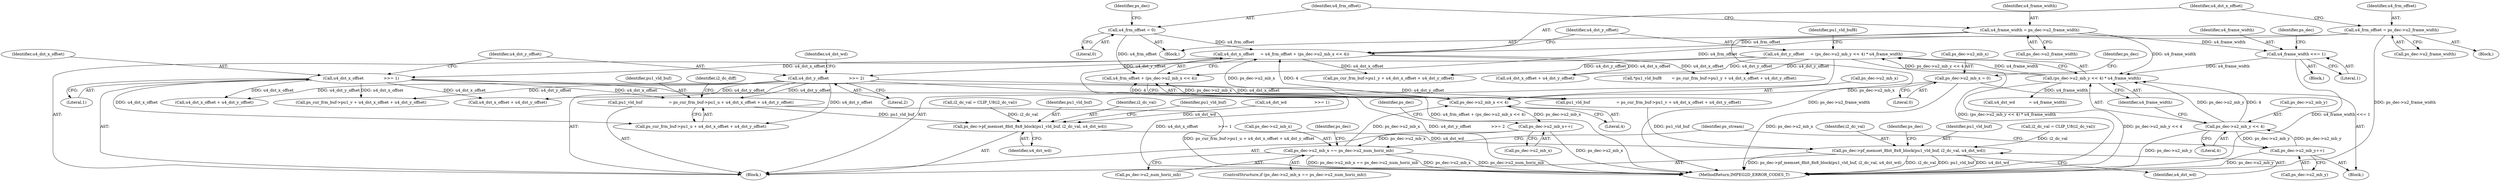 digraph "0_Android_ffab15eb80630dc799eb410855c93525b75233c3_1@integer" {
"1000293" [label="(Call,pu1_vld_buf                     = ps_cur_frm_buf->pu1_u + u4_dst_x_offset + u4_dst_y_offset)"];
"1000284" [label="(Call,u4_dst_x_offset                >>= 1)"];
"1000172" [label="(Call,u4_dst_x_offset     = u4_frm_offset + (ps_dec->u2_mb_x << 4))"];
"1000140" [label="(Call,u4_frm_offset = 0)"];
"1000160" [label="(Call,u4_frm_offset = ps_dec->u2_frame_width)"];
"1000176" [label="(Call,ps_dec->u2_mb_x << 4)"];
"1000400" [label="(Call,ps_dec->u2_mb_x = 0)"];
"1000392" [label="(Call,ps_dec->u2_mb_x == ps_dec->u2_num_horiz_mb)"];
"1000371" [label="(Call,ps_dec->u2_mb_x++)"];
"1000287" [label="(Call,u4_dst_y_offset                >>= 2)"];
"1000182" [label="(Call,u4_dst_y_offset     = (ps_dec->u2_mb_y << 4) * u4_frame_width)"];
"1000184" [label="(Call,(ps_dec->u2_mb_y << 4) * u4_frame_width)"];
"1000185" [label="(Call,ps_dec->u2_mb_y << 4)"];
"1000405" [label="(Call,ps_dec->u2_mb_y++)"];
"1000150" [label="(Call,u4_frame_width <<= 1)"];
"1000134" [label="(Call,u4_frame_width = ps_dec->u2_frame_width)"];
"1000326" [label="(Call,ps_dec->pf_memset_8bit_8x8_block(pu1_vld_buf, i2_dc_val, u4_dst_wd))"];
"1000363" [label="(Call,ps_dec->pf_memset_8bit_8x8_block(pu1_vld_buf, i2_dc_val, u4_dst_wd))"];
"1000189" [label="(Literal,4)"];
"1000193" [label="(Identifier,pu1_vld_buf8)"];
"1000160" [label="(Call,u4_frm_offset = ps_dec->u2_frame_width)"];
"1000173" [label="(Identifier,u4_dst_x_offset)"];
"1000159" [label="(Block,)"];
"1000141" [label="(Identifier,u4_frm_offset)"];
"1000430" [label="(MethodReturn,IMPEG2D_ERROR_CODES_T)"];
"1000185" [label="(Call,ps_dec->u2_mb_y << 4)"];
"1000407" [label="(Identifier,ps_dec)"];
"1000294" [label="(Identifier,pu1_vld_buf)"];
"1000404" [label="(Literal,0)"];
"1000400" [label="(Call,ps_dec->u2_mb_x = 0)"];
"1000180" [label="(Literal,4)"];
"1000363" [label="(Call,ps_dec->pf_memset_8bit_8x8_block(pu1_vld_buf, i2_dc_val, u4_dst_wd))"];
"1000402" [label="(Identifier,ps_dec)"];
"1000322" [label="(Call,i2_dc_val = CLIP_U8(i2_dc_val))"];
"1000192" [label="(Call,*pu1_vld_buf8        = ps_cur_frm_buf->pu1_y + u4_dst_x_offset + u4_dst_y_offset)"];
"1000194" [label="(Call,ps_cur_frm_buf->pu1_y + u4_dst_x_offset + u4_dst_y_offset)"];
"1000399" [label="(Block,)"];
"1000136" [label="(Call,ps_dec->u2_frame_width)"];
"1000295" [label="(Call,ps_cur_frm_buf->pu1_u + u4_dst_x_offset + u4_dst_y_offset)"];
"1000151" [label="(Identifier,u4_frame_width)"];
"1000326" [label="(Call,ps_dec->pf_memset_8bit_8x8_block(pu1_vld_buf, i2_dc_val, u4_dst_wd))"];
"1000177" [label="(Call,ps_dec->u2_mb_x)"];
"1000327" [label="(Identifier,pu1_vld_buf)"];
"1000365" [label="(Identifier,i2_dc_val)"];
"1000336" [label="(Call,u4_dst_x_offset + u4_dst_y_offset)"];
"1000366" [label="(Identifier,u4_dst_wd)"];
"1000396" [label="(Call,ps_dec->u2_num_horiz_mb)"];
"1000372" [label="(Call,ps_dec->u2_mb_x)"];
"1000393" [label="(Call,ps_dec->u2_mb_x)"];
"1000152" [label="(Literal,1)"];
"1000410" [label="(Identifier,ps_stream)"];
"1000174" [label="(Call,u4_frm_offset + (ps_dec->u2_mb_x << 4))"];
"1000162" [label="(Call,ps_dec->u2_frame_width)"];
"1000202" [label="(Call,u4_dst_wd           = u4_frame_width)"];
"1000406" [label="(Call,ps_dec->u2_mb_y)"];
"1000369" [label="(Identifier,ps_dec)"];
"1000328" [label="(Identifier,i2_dc_val)"];
"1000331" [label="(Identifier,pu1_vld_buf)"];
"1000364" [label="(Identifier,pu1_vld_buf)"];
"1000142" [label="(Literal,0)"];
"1000287" [label="(Call,u4_dst_y_offset                >>= 2)"];
"1000176" [label="(Call,ps_dec->u2_mb_x << 4)"];
"1000401" [label="(Call,ps_dec->u2_mb_x)"];
"1000379" [label="(Identifier,ps_dec)"];
"1000190" [label="(Identifier,u4_frame_width)"];
"1000149" [label="(Block,)"];
"1000289" [label="(Literal,2)"];
"1000371" [label="(Call,ps_dec->u2_mb_x++)"];
"1000332" [label="(Call,ps_cur_frm_buf->pu1_v + u4_dst_x_offset + u4_dst_y_offset)"];
"1000150" [label="(Call,u4_frame_width <<= 1)"];
"1000359" [label="(Call,i2_dc_val = CLIP_U8(i2_dc_val))"];
"1000299" [label="(Call,u4_dst_x_offset + u4_dst_y_offset)"];
"1000286" [label="(Literal,1)"];
"1000146" [label="(Identifier,ps_dec)"];
"1000115" [label="(Block,)"];
"1000290" [label="(Call,u4_dst_wd                      >>= 1)"];
"1000172" [label="(Call,u4_dst_x_offset     = u4_frm_offset + (ps_dec->u2_mb_x << 4))"];
"1000288" [label="(Identifier,u4_dst_y_offset)"];
"1000329" [label="(Identifier,u4_dst_wd)"];
"1000156" [label="(Identifier,ps_dec)"];
"1000182" [label="(Call,u4_dst_y_offset     = (ps_dec->u2_mb_y << 4) * u4_frame_width)"];
"1000284" [label="(Call,u4_dst_x_offset                >>= 1)"];
"1000134" [label="(Call,u4_frame_width = ps_dec->u2_frame_width)"];
"1000293" [label="(Call,pu1_vld_buf                     = ps_cur_frm_buf->pu1_u + u4_dst_x_offset + u4_dst_y_offset)"];
"1000291" [label="(Identifier,u4_dst_wd)"];
"1000166" [label="(Block,)"];
"1000405" [label="(Call,ps_dec->u2_mb_y++)"];
"1000135" [label="(Identifier,u4_frame_width)"];
"1000392" [label="(Call,ps_dec->u2_mb_x == ps_dec->u2_num_horiz_mb)"];
"1000303" [label="(Identifier,i2_dc_diff)"];
"1000183" [label="(Identifier,u4_dst_y_offset)"];
"1000198" [label="(Call,u4_dst_x_offset + u4_dst_y_offset)"];
"1000391" [label="(ControlStructure,if (ps_dec->u2_mb_x == ps_dec->u2_num_horiz_mb))"];
"1000184" [label="(Call,(ps_dec->u2_mb_y << 4) * u4_frame_width)"];
"1000140" [label="(Call,u4_frm_offset = 0)"];
"1000285" [label="(Identifier,u4_dst_x_offset)"];
"1000330" [label="(Call,pu1_vld_buf                     = ps_cur_frm_buf->pu1_v + u4_dst_x_offset + u4_dst_y_offset)"];
"1000186" [label="(Call,ps_dec->u2_mb_y)"];
"1000161" [label="(Identifier,u4_frm_offset)"];
"1000293" -> "1000166"  [label="AST: "];
"1000293" -> "1000295"  [label="CFG: "];
"1000294" -> "1000293"  [label="AST: "];
"1000295" -> "1000293"  [label="AST: "];
"1000303" -> "1000293"  [label="CFG: "];
"1000293" -> "1000430"  [label="DDG: ps_cur_frm_buf->pu1_u + u4_dst_x_offset + u4_dst_y_offset"];
"1000284" -> "1000293"  [label="DDG: u4_dst_x_offset"];
"1000287" -> "1000293"  [label="DDG: u4_dst_y_offset"];
"1000293" -> "1000326"  [label="DDG: pu1_vld_buf"];
"1000284" -> "1000166"  [label="AST: "];
"1000284" -> "1000286"  [label="CFG: "];
"1000285" -> "1000284"  [label="AST: "];
"1000286" -> "1000284"  [label="AST: "];
"1000288" -> "1000284"  [label="CFG: "];
"1000284" -> "1000430"  [label="DDG: u4_dst_x_offset                >>= 1"];
"1000172" -> "1000284"  [label="DDG: u4_dst_x_offset"];
"1000284" -> "1000295"  [label="DDG: u4_dst_x_offset"];
"1000284" -> "1000299"  [label="DDG: u4_dst_x_offset"];
"1000284" -> "1000330"  [label="DDG: u4_dst_x_offset"];
"1000284" -> "1000332"  [label="DDG: u4_dst_x_offset"];
"1000284" -> "1000336"  [label="DDG: u4_dst_x_offset"];
"1000172" -> "1000166"  [label="AST: "];
"1000172" -> "1000174"  [label="CFG: "];
"1000173" -> "1000172"  [label="AST: "];
"1000174" -> "1000172"  [label="AST: "];
"1000183" -> "1000172"  [label="CFG: "];
"1000172" -> "1000430"  [label="DDG: u4_frm_offset + (ps_dec->u2_mb_x << 4)"];
"1000140" -> "1000172"  [label="DDG: u4_frm_offset"];
"1000160" -> "1000172"  [label="DDG: u4_frm_offset"];
"1000176" -> "1000172"  [label="DDG: ps_dec->u2_mb_x"];
"1000176" -> "1000172"  [label="DDG: 4"];
"1000172" -> "1000192"  [label="DDG: u4_dst_x_offset"];
"1000172" -> "1000194"  [label="DDG: u4_dst_x_offset"];
"1000172" -> "1000198"  [label="DDG: u4_dst_x_offset"];
"1000140" -> "1000115"  [label="AST: "];
"1000140" -> "1000142"  [label="CFG: "];
"1000141" -> "1000140"  [label="AST: "];
"1000142" -> "1000140"  [label="AST: "];
"1000146" -> "1000140"  [label="CFG: "];
"1000140" -> "1000174"  [label="DDG: u4_frm_offset"];
"1000160" -> "1000159"  [label="AST: "];
"1000160" -> "1000162"  [label="CFG: "];
"1000161" -> "1000160"  [label="AST: "];
"1000162" -> "1000160"  [label="AST: "];
"1000173" -> "1000160"  [label="CFG: "];
"1000160" -> "1000430"  [label="DDG: ps_dec->u2_frame_width"];
"1000160" -> "1000174"  [label="DDG: u4_frm_offset"];
"1000176" -> "1000174"  [label="AST: "];
"1000176" -> "1000180"  [label="CFG: "];
"1000177" -> "1000176"  [label="AST: "];
"1000180" -> "1000176"  [label="AST: "];
"1000174" -> "1000176"  [label="CFG: "];
"1000176" -> "1000174"  [label="DDG: ps_dec->u2_mb_x"];
"1000176" -> "1000174"  [label="DDG: 4"];
"1000400" -> "1000176"  [label="DDG: ps_dec->u2_mb_x"];
"1000392" -> "1000176"  [label="DDG: ps_dec->u2_mb_x"];
"1000176" -> "1000371"  [label="DDG: ps_dec->u2_mb_x"];
"1000400" -> "1000399"  [label="AST: "];
"1000400" -> "1000404"  [label="CFG: "];
"1000401" -> "1000400"  [label="AST: "];
"1000404" -> "1000400"  [label="AST: "];
"1000407" -> "1000400"  [label="CFG: "];
"1000400" -> "1000430"  [label="DDG: ps_dec->u2_mb_x"];
"1000392" -> "1000391"  [label="AST: "];
"1000392" -> "1000396"  [label="CFG: "];
"1000393" -> "1000392"  [label="AST: "];
"1000396" -> "1000392"  [label="AST: "];
"1000402" -> "1000392"  [label="CFG: "];
"1000410" -> "1000392"  [label="CFG: "];
"1000392" -> "1000430"  [label="DDG: ps_dec->u2_num_horiz_mb"];
"1000392" -> "1000430"  [label="DDG: ps_dec->u2_mb_x == ps_dec->u2_num_horiz_mb"];
"1000392" -> "1000430"  [label="DDG: ps_dec->u2_mb_x"];
"1000371" -> "1000392"  [label="DDG: ps_dec->u2_mb_x"];
"1000371" -> "1000166"  [label="AST: "];
"1000371" -> "1000372"  [label="CFG: "];
"1000372" -> "1000371"  [label="AST: "];
"1000379" -> "1000371"  [label="CFG: "];
"1000371" -> "1000430"  [label="DDG: ps_dec->u2_mb_x"];
"1000287" -> "1000166"  [label="AST: "];
"1000287" -> "1000289"  [label="CFG: "];
"1000288" -> "1000287"  [label="AST: "];
"1000289" -> "1000287"  [label="AST: "];
"1000291" -> "1000287"  [label="CFG: "];
"1000287" -> "1000430"  [label="DDG: u4_dst_y_offset                >>= 2"];
"1000182" -> "1000287"  [label="DDG: u4_dst_y_offset"];
"1000287" -> "1000295"  [label="DDG: u4_dst_y_offset"];
"1000287" -> "1000299"  [label="DDG: u4_dst_y_offset"];
"1000287" -> "1000330"  [label="DDG: u4_dst_y_offset"];
"1000287" -> "1000332"  [label="DDG: u4_dst_y_offset"];
"1000287" -> "1000336"  [label="DDG: u4_dst_y_offset"];
"1000182" -> "1000166"  [label="AST: "];
"1000182" -> "1000184"  [label="CFG: "];
"1000183" -> "1000182"  [label="AST: "];
"1000184" -> "1000182"  [label="AST: "];
"1000193" -> "1000182"  [label="CFG: "];
"1000182" -> "1000430"  [label="DDG: (ps_dec->u2_mb_y << 4) * u4_frame_width"];
"1000184" -> "1000182"  [label="DDG: ps_dec->u2_mb_y << 4"];
"1000184" -> "1000182"  [label="DDG: u4_frame_width"];
"1000182" -> "1000192"  [label="DDG: u4_dst_y_offset"];
"1000182" -> "1000194"  [label="DDG: u4_dst_y_offset"];
"1000182" -> "1000198"  [label="DDG: u4_dst_y_offset"];
"1000184" -> "1000190"  [label="CFG: "];
"1000185" -> "1000184"  [label="AST: "];
"1000190" -> "1000184"  [label="AST: "];
"1000184" -> "1000430"  [label="DDG: ps_dec->u2_mb_y << 4"];
"1000185" -> "1000184"  [label="DDG: ps_dec->u2_mb_y"];
"1000185" -> "1000184"  [label="DDG: 4"];
"1000150" -> "1000184"  [label="DDG: u4_frame_width"];
"1000134" -> "1000184"  [label="DDG: u4_frame_width"];
"1000184" -> "1000202"  [label="DDG: u4_frame_width"];
"1000185" -> "1000189"  [label="CFG: "];
"1000186" -> "1000185"  [label="AST: "];
"1000189" -> "1000185"  [label="AST: "];
"1000190" -> "1000185"  [label="CFG: "];
"1000185" -> "1000430"  [label="DDG: ps_dec->u2_mb_y"];
"1000405" -> "1000185"  [label="DDG: ps_dec->u2_mb_y"];
"1000185" -> "1000405"  [label="DDG: ps_dec->u2_mb_y"];
"1000405" -> "1000399"  [label="AST: "];
"1000405" -> "1000406"  [label="CFG: "];
"1000406" -> "1000405"  [label="AST: "];
"1000410" -> "1000405"  [label="CFG: "];
"1000405" -> "1000430"  [label="DDG: ps_dec->u2_mb_y"];
"1000150" -> "1000149"  [label="AST: "];
"1000150" -> "1000152"  [label="CFG: "];
"1000151" -> "1000150"  [label="AST: "];
"1000152" -> "1000150"  [label="AST: "];
"1000156" -> "1000150"  [label="CFG: "];
"1000150" -> "1000430"  [label="DDG: u4_frame_width <<= 1"];
"1000134" -> "1000150"  [label="DDG: u4_frame_width"];
"1000134" -> "1000115"  [label="AST: "];
"1000134" -> "1000136"  [label="CFG: "];
"1000135" -> "1000134"  [label="AST: "];
"1000136" -> "1000134"  [label="AST: "];
"1000141" -> "1000134"  [label="CFG: "];
"1000134" -> "1000430"  [label="DDG: ps_dec->u2_frame_width"];
"1000326" -> "1000166"  [label="AST: "];
"1000326" -> "1000329"  [label="CFG: "];
"1000327" -> "1000326"  [label="AST: "];
"1000328" -> "1000326"  [label="AST: "];
"1000329" -> "1000326"  [label="AST: "];
"1000331" -> "1000326"  [label="CFG: "];
"1000322" -> "1000326"  [label="DDG: i2_dc_val"];
"1000290" -> "1000326"  [label="DDG: u4_dst_wd"];
"1000326" -> "1000363"  [label="DDG: u4_dst_wd"];
"1000363" -> "1000166"  [label="AST: "];
"1000363" -> "1000366"  [label="CFG: "];
"1000364" -> "1000363"  [label="AST: "];
"1000365" -> "1000363"  [label="AST: "];
"1000366" -> "1000363"  [label="AST: "];
"1000369" -> "1000363"  [label="CFG: "];
"1000363" -> "1000430"  [label="DDG: i2_dc_val"];
"1000363" -> "1000430"  [label="DDG: pu1_vld_buf"];
"1000363" -> "1000430"  [label="DDG: u4_dst_wd"];
"1000363" -> "1000430"  [label="DDG: ps_dec->pf_memset_8bit_8x8_block(pu1_vld_buf, i2_dc_val, u4_dst_wd)"];
"1000330" -> "1000363"  [label="DDG: pu1_vld_buf"];
"1000359" -> "1000363"  [label="DDG: i2_dc_val"];
}
